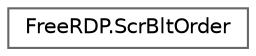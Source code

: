 digraph "Graphical Class Hierarchy"
{
 // LATEX_PDF_SIZE
  bgcolor="transparent";
  edge [fontname=Helvetica,fontsize=10,labelfontname=Helvetica,labelfontsize=10];
  node [fontname=Helvetica,fontsize=10,shape=box,height=0.2,width=0.4];
  rankdir="LR";
  Node0 [id="Node000000",label="FreeRDP.ScrBltOrder",height=0.2,width=0.4,color="grey40", fillcolor="white", style="filled",URL="$struct_free_r_d_p_1_1_scr_blt_order.html",tooltip=" "];
}
